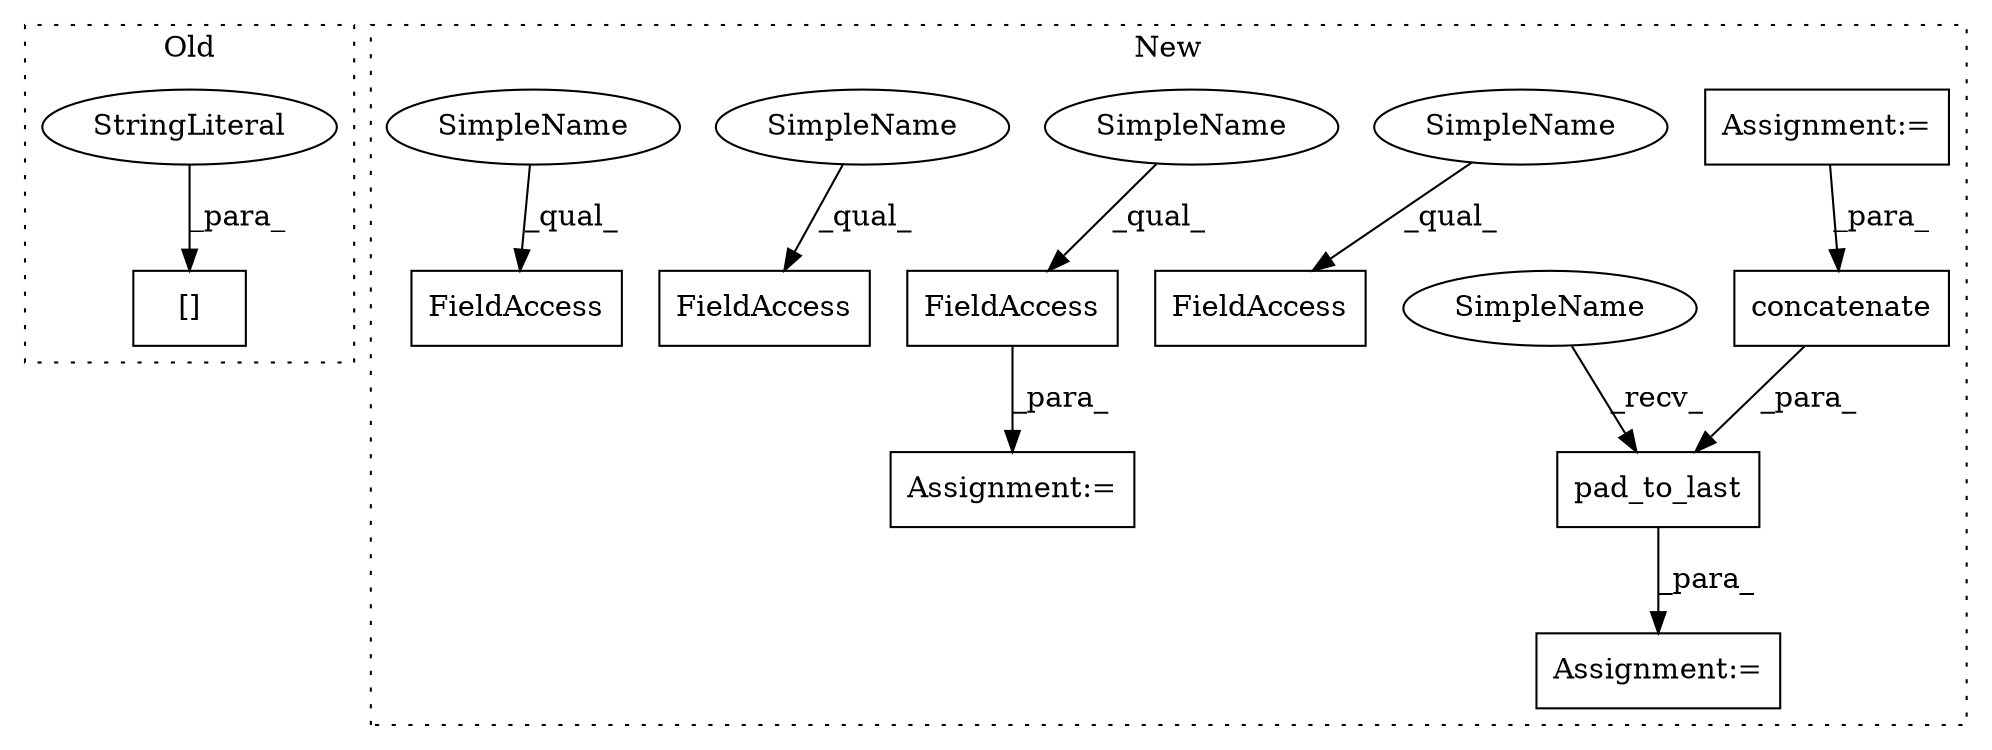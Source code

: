 digraph G {
subgraph cluster0 {
1 [label="[]" a="2" s="13192,13214" l="13,1" shape="box"];
3 [label="StringLiteral" a="45" s="13205" l="9" shape="ellipse"];
label = "Old";
style="dotted";
}
subgraph cluster1 {
2 [label="pad_to_last" a="32" s="12358,12396" l="12,1" shape="box"];
4 [label="FieldAccess" a="22" s="11978" l="27" shape="box"];
5 [label="FieldAccess" a="22" s="12460" l="28" shape="box"];
6 [label="Assignment:=" a="7" s="12348" l="1" shape="box"];
7 [label="concatenate" a="32" s="12376,12395" l="12,1" shape="box"];
8 [label="FieldAccess" a="22" s="12504" l="23" shape="box"];
9 [label="FieldAccess" a="22" s="12296" l="21" shape="box"];
10 [label="Assignment:=" a="7" s="11977" l="1" shape="box"];
11 [label="Assignment:=" a="7" s="12175" l="12" shape="box"];
12 [label="SimpleName" a="42" s="12349" l="8" shape="ellipse"];
13 [label="SimpleName" a="42" s="12504" l="8" shape="ellipse"];
14 [label="SimpleName" a="42" s="11978" l="8" shape="ellipse"];
15 [label="SimpleName" a="42" s="12296" l="8" shape="ellipse"];
16 [label="SimpleName" a="42" s="12460" l="8" shape="ellipse"];
label = "New";
style="dotted";
}
2 -> 6 [label="_para_"];
3 -> 1 [label="_para_"];
4 -> 10 [label="_para_"];
7 -> 2 [label="_para_"];
11 -> 7 [label="_para_"];
12 -> 2 [label="_recv_"];
13 -> 8 [label="_qual_"];
14 -> 4 [label="_qual_"];
15 -> 9 [label="_qual_"];
16 -> 5 [label="_qual_"];
}